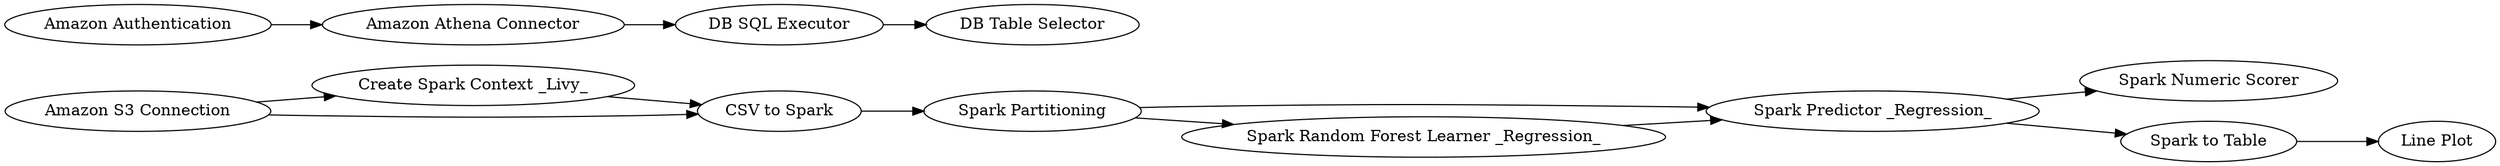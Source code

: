 digraph {
	907 -> 886
	887 -> 897
	887 -> 896
	896 -> 897
	886 -> 887
	897 -> 898
	897 -> 899
	909 -> 905
	906 -> 886
	899 -> 900
	906 -> 907
	908 -> 909
	905 -> 873
	897 [label="Spark Predictor _Regression_"]
	905 [label="DB SQL Executor"]
	907 [label="Create Spark Context _Livy_"]
	886 [label="CSV to Spark"]
	909 [label="Amazon Athena Connector"]
	899 [label="Spark to Table"]
	896 [label="Spark Random Forest Learner _Regression_"]
	908 [label="Amazon Authentication"]
	887 [label="Spark Partitioning"]
	873 [label="DB Table Selector"]
	898 [label="Spark Numeric Scorer"]
	900 [label="Line Plot"]
	906 [label="Amazon S3 Connection"]
	rankdir=LR
}

